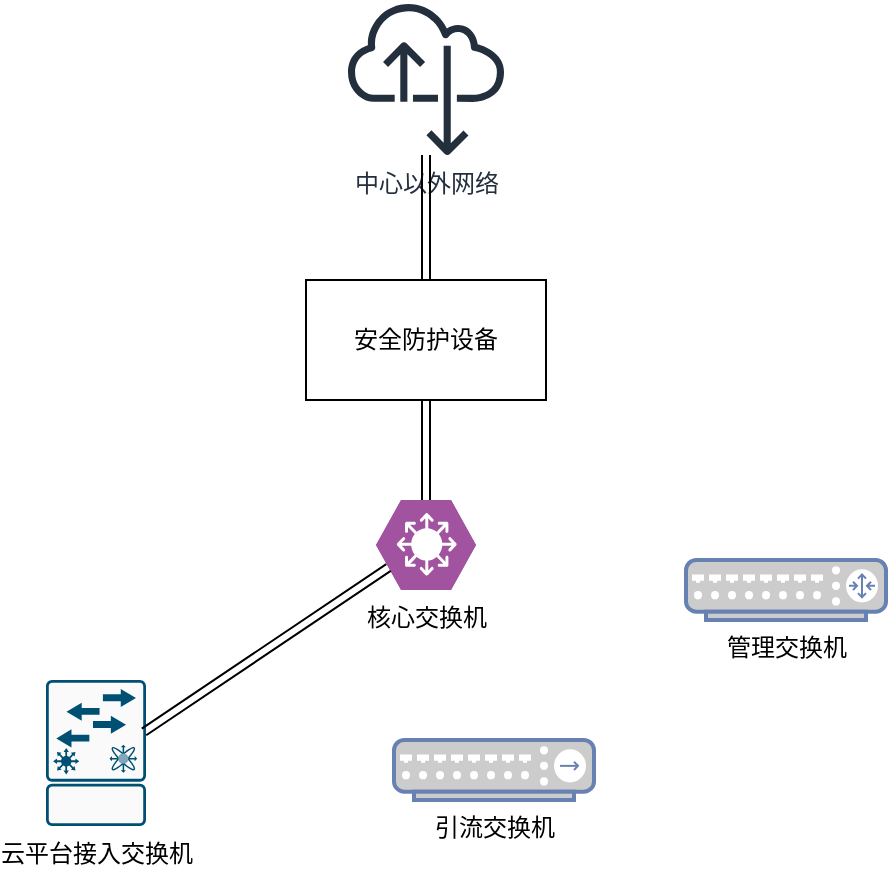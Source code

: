 <mxfile version="24.3.1" type="github">
  <diagram name="第 1 页" id="w1na8V84WTgznCSOoCIz">
    <mxGraphModel dx="1036" dy="516" grid="1" gridSize="10" guides="1" tooltips="1" connect="1" arrows="1" fold="1" page="1" pageScale="1" pageWidth="827" pageHeight="1169" math="0" shadow="0">
      <root>
        <mxCell id="0" />
        <mxCell id="1" parent="0" />
        <mxCell id="V-vGfC3Jyy6Ihq8TZDpE-1" value="中心以外网络" style="sketch=0;outlineConnect=0;fontColor=#232F3E;gradientColor=none;fillColor=#232F3D;strokeColor=none;dashed=0;verticalLabelPosition=bottom;verticalAlign=top;align=center;html=1;fontSize=12;fontStyle=0;aspect=fixed;pointerEvents=1;shape=mxgraph.aws4.internet_alt22;" vertex="1" parent="1">
          <mxGeometry x="291" y="260" width="78" height="78" as="geometry" />
        </mxCell>
        <mxCell id="V-vGfC3Jyy6Ihq8TZDpE-4" value="核心交换机" style="verticalLabelPosition=bottom;sketch=0;html=1;fillColor=#A153A0;strokeColor=#ffffff;verticalAlign=top;align=center;points=[[0,0.5,0],[0.125,0.25,0],[0.25,0,0],[0.5,0,0],[0.75,0,0],[0.875,0.25,0],[1,0.5,0],[0.875,0.75,0],[0.75,1,0],[0.5,1,0],[0.125,0.75,0]];pointerEvents=1;shape=mxgraph.cisco_safe.compositeIcon;bgIcon=mxgraph.cisco_safe.design.blank_device;resIcon=mxgraph.cisco_safe.design.l3_switch;" vertex="1" parent="1">
          <mxGeometry x="305" y="510" width="50" height="45" as="geometry" />
        </mxCell>
        <mxCell id="V-vGfC3Jyy6Ihq8TZDpE-5" value="云平台接入交换机" style="sketch=0;points=[[0.015,0.015,0],[0.985,0.015,0],[0.985,0.985,0],[0.015,0.985,0],[0.25,0,0],[0.5,0,0],[0.75,0,0],[1,0.25,0],[1,0.5,0],[1,0.75,0],[0.75,1,0],[0.5,1,0],[0.25,1,0],[0,0.75,0],[0,0.5,0],[0,0.25,0]];verticalLabelPosition=bottom;html=1;verticalAlign=top;aspect=fixed;align=center;pointerEvents=1;shape=mxgraph.cisco19.rect;prIcon=fibre_channel_fabric_switch;fillColor=#FAFAFA;strokeColor=#005073;" vertex="1" parent="1">
          <mxGeometry x="140" y="600" width="50" height="73" as="geometry" />
        </mxCell>
        <mxCell id="V-vGfC3Jyy6Ihq8TZDpE-6" value="安全防护设备" style="rounded=0;whiteSpace=wrap;html=1;" vertex="1" parent="1">
          <mxGeometry x="270" y="400" width="120" height="60" as="geometry" />
        </mxCell>
        <mxCell id="V-vGfC3Jyy6Ihq8TZDpE-14" value="" style="endArrow=classic;startArrow=classic;html=1;rounded=0;exitX=0.5;exitY=0;exitDx=0;exitDy=0;shape=link;" edge="1" parent="1" source="V-vGfC3Jyy6Ihq8TZDpE-6" target="V-vGfC3Jyy6Ihq8TZDpE-1">
          <mxGeometry width="50" height="50" relative="1" as="geometry">
            <mxPoint x="290" y="360" as="sourcePoint" />
            <mxPoint x="340" y="310" as="targetPoint" />
          </mxGeometry>
        </mxCell>
        <mxCell id="V-vGfC3Jyy6Ihq8TZDpE-15" style="rounded=0;orthogonalLoop=1;jettySize=auto;html=1;exitX=0.5;exitY=1;exitDx=0;exitDy=0;entryX=0.5;entryY=0;entryDx=0;entryDy=0;entryPerimeter=0;shape=link;" edge="1" parent="1" source="V-vGfC3Jyy6Ihq8TZDpE-6" target="V-vGfC3Jyy6Ihq8TZDpE-4">
          <mxGeometry relative="1" as="geometry" />
        </mxCell>
        <mxCell id="V-vGfC3Jyy6Ihq8TZDpE-16" style="rounded=0;orthogonalLoop=1;jettySize=auto;html=1;exitX=0.125;exitY=0.75;exitDx=0;exitDy=0;exitPerimeter=0;entryX=0.98;entryY=0.356;entryDx=0;entryDy=0;entryPerimeter=0;startArrow=classicThin;startFill=1;shape=link;" edge="1" parent="1" source="V-vGfC3Jyy6Ihq8TZDpE-4" target="V-vGfC3Jyy6Ihq8TZDpE-5">
          <mxGeometry relative="1" as="geometry" />
        </mxCell>
        <mxCell id="V-vGfC3Jyy6Ihq8TZDpE-17" value="&lt;font color=&quot;#000000&quot;&gt;引流交换机&lt;/font&gt;" style="fontColor=#0066CC;verticalAlign=top;verticalLabelPosition=bottom;labelPosition=center;align=center;html=1;outlineConnect=0;fillColor=#CCCCCC;strokeColor=#6881B3;gradientColor=none;gradientDirection=north;strokeWidth=2;shape=mxgraph.networks.hub;" vertex="1" parent="1">
          <mxGeometry x="314" y="630" width="100" height="30" as="geometry" />
        </mxCell>
        <mxCell id="V-vGfC3Jyy6Ihq8TZDpE-18" value="&lt;font color=&quot;#000000&quot;&gt;管理交换机&lt;/font&gt;" style="fontColor=#0066CC;verticalAlign=top;verticalLabelPosition=bottom;labelPosition=center;align=center;html=1;outlineConnect=0;fillColor=#CCCCCC;strokeColor=#6881B3;gradientColor=none;gradientDirection=north;strokeWidth=2;shape=mxgraph.networks.router;" vertex="1" parent="1">
          <mxGeometry x="460" y="540" width="100" height="30" as="geometry" />
        </mxCell>
      </root>
    </mxGraphModel>
  </diagram>
</mxfile>

